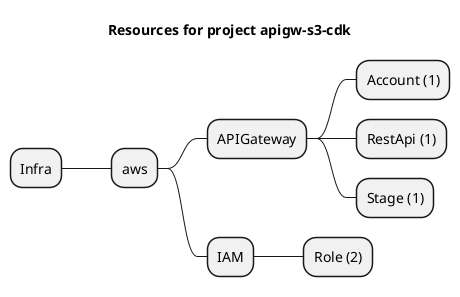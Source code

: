 @startmindmap
title Resources for project apigw-s3-cdk
skinparam monochrome true
+ Infra
++ aws
+++ APIGateway
++++ Account (1)
++++ RestApi (1)
++++ Stage (1)
+++ IAM
++++ Role (2)
@endmindmap